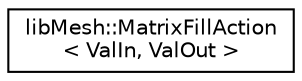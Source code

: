 digraph "类继承关系图"
{
 // INTERACTIVE_SVG=YES
  edge [fontname="Helvetica",fontsize="10",labelfontname="Helvetica",labelfontsize="10"];
  node [fontname="Helvetica",fontsize="10",shape=record];
  rankdir="LR";
  Node1 [label="libMesh::MatrixFillAction\l\< ValIn, ValOut \>",height=0.2,width=0.4,color="black", fillcolor="white", style="filled",URL="$classlibMesh_1_1MatrixFillAction.html",tooltip="The MatrixFillAction output functor class can be used with GenericProjector to write solution transfe..."];
}

